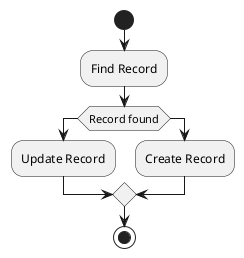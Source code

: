 @startuml
start
:Find Record;
if(Record found)
  :Update Record;
else
  :Create Record;
endif
stop
@enduml
